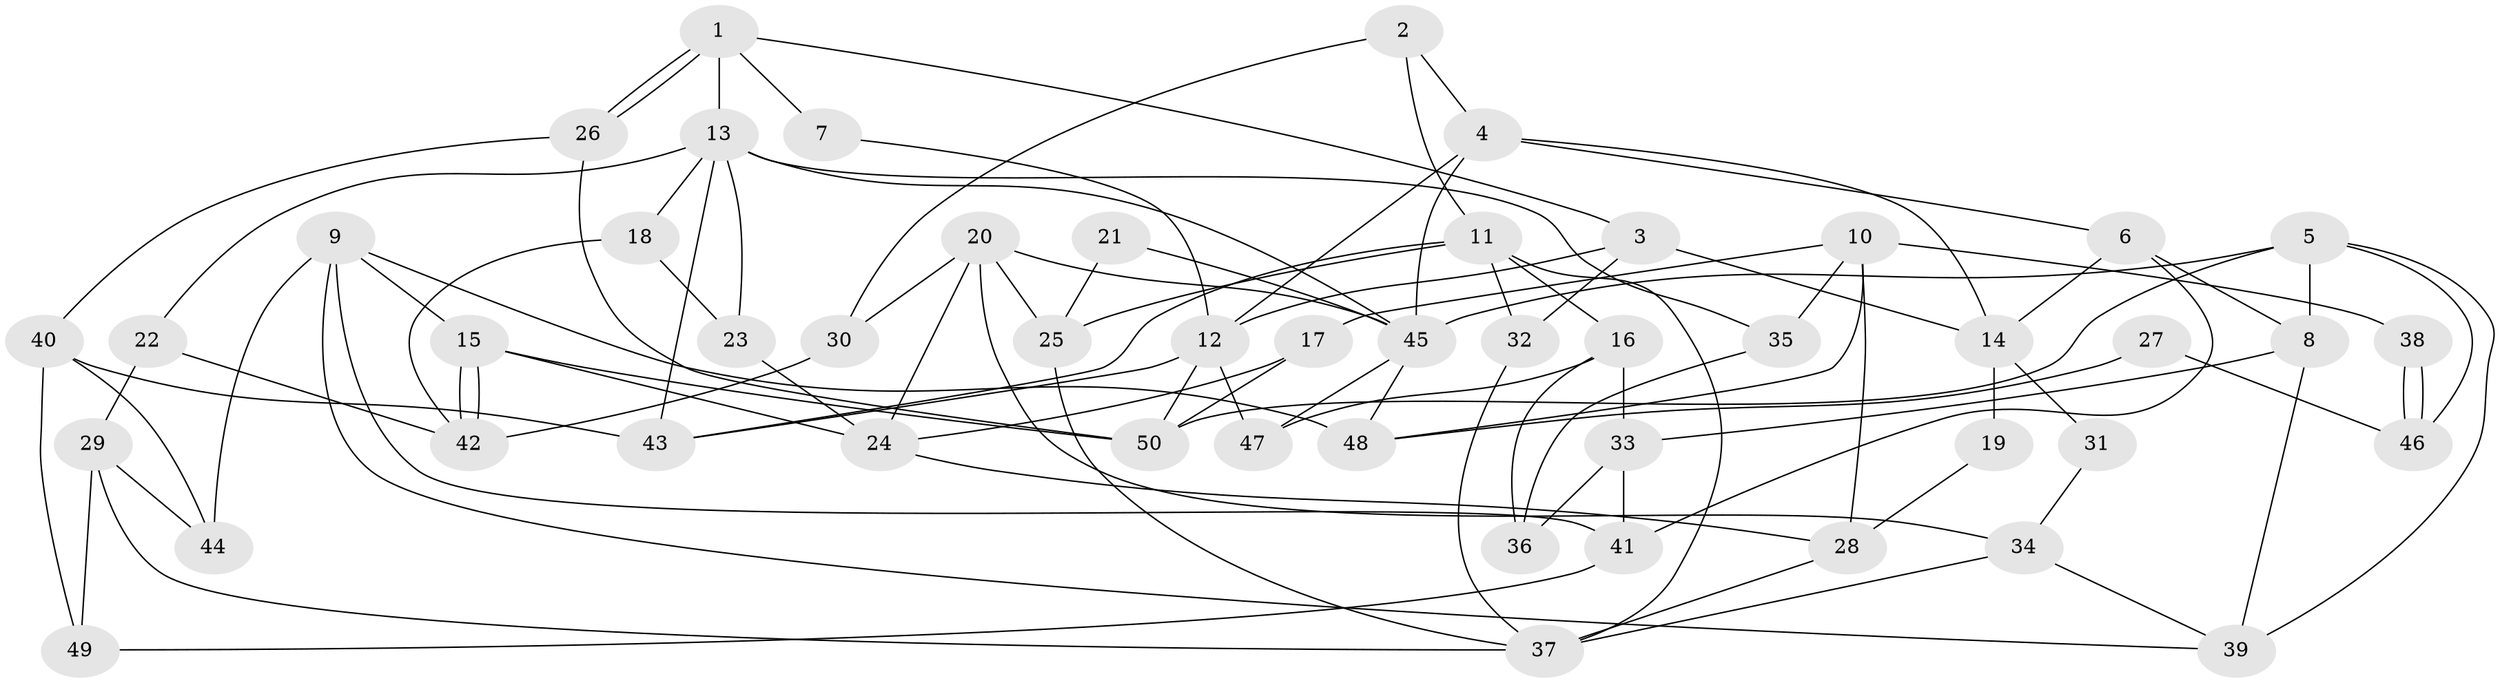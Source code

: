 // coarse degree distribution, {4: 0.12903225806451613, 10: 0.06451612903225806, 3: 0.25806451612903225, 5: 0.12903225806451613, 9: 0.03225806451612903, 2: 0.22580645161290322, 6: 0.06451612903225806, 8: 0.06451612903225806, 7: 0.03225806451612903}
// Generated by graph-tools (version 1.1) at 2025/51/03/04/25 22:51:17]
// undirected, 50 vertices, 100 edges
graph export_dot {
  node [color=gray90,style=filled];
  1;
  2;
  3;
  4;
  5;
  6;
  7;
  8;
  9;
  10;
  11;
  12;
  13;
  14;
  15;
  16;
  17;
  18;
  19;
  20;
  21;
  22;
  23;
  24;
  25;
  26;
  27;
  28;
  29;
  30;
  31;
  32;
  33;
  34;
  35;
  36;
  37;
  38;
  39;
  40;
  41;
  42;
  43;
  44;
  45;
  46;
  47;
  48;
  49;
  50;
  1 -- 26;
  1 -- 26;
  1 -- 3;
  1 -- 7;
  1 -- 13;
  2 -- 30;
  2 -- 4;
  2 -- 11;
  3 -- 12;
  3 -- 14;
  3 -- 32;
  4 -- 45;
  4 -- 12;
  4 -- 6;
  4 -- 14;
  5 -- 8;
  5 -- 50;
  5 -- 39;
  5 -- 45;
  5 -- 46;
  6 -- 8;
  6 -- 14;
  6 -- 41;
  7 -- 12;
  8 -- 33;
  8 -- 39;
  9 -- 41;
  9 -- 48;
  9 -- 15;
  9 -- 39;
  9 -- 44;
  10 -- 17;
  10 -- 28;
  10 -- 35;
  10 -- 38;
  10 -- 48;
  11 -- 37;
  11 -- 16;
  11 -- 25;
  11 -- 32;
  11 -- 43;
  12 -- 43;
  12 -- 47;
  12 -- 50;
  13 -- 43;
  13 -- 18;
  13 -- 22;
  13 -- 23;
  13 -- 35;
  13 -- 45;
  14 -- 19;
  14 -- 31;
  15 -- 42;
  15 -- 42;
  15 -- 24;
  15 -- 50;
  16 -- 33;
  16 -- 36;
  16 -- 47;
  17 -- 24;
  17 -- 50;
  18 -- 23;
  18 -- 42;
  19 -- 28;
  20 -- 45;
  20 -- 34;
  20 -- 24;
  20 -- 25;
  20 -- 30;
  21 -- 45;
  21 -- 25;
  22 -- 42;
  22 -- 29;
  23 -- 24;
  24 -- 28;
  25 -- 37;
  26 -- 50;
  26 -- 40;
  27 -- 48;
  27 -- 46;
  28 -- 37;
  29 -- 37;
  29 -- 44;
  29 -- 49;
  30 -- 42;
  31 -- 34;
  32 -- 37;
  33 -- 36;
  33 -- 41;
  34 -- 37;
  34 -- 39;
  35 -- 36;
  38 -- 46;
  38 -- 46;
  40 -- 44;
  40 -- 43;
  40 -- 49;
  41 -- 49;
  45 -- 47;
  45 -- 48;
}
